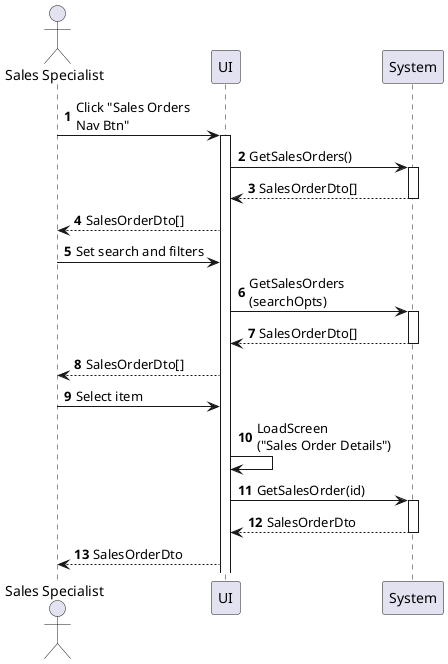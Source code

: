 @startuml sales-order-view
autonumber

actor "Sales Specialist" as a
participant UI as f
participant System as b

a -> f : Click "Sales Orders\nNav Btn"
activate f
f -> b : GetSalesOrders()
activate b
return SalesOrderDto[]
f --> a : SalesOrderDto[]
a -> f : Set search and filters
f -> b : GetSalesOrders\n(searchOpts)
activate b
return SalesOrderDto[]
f --> a : SalesOrderDto[]
a -> f : Select item
f -> f : LoadScreen\n("Sales Order Details")
f -> b : GetSalesOrder(id)
activate b
return SalesOrderDto
f --> a : SalesOrderDto
@enduml